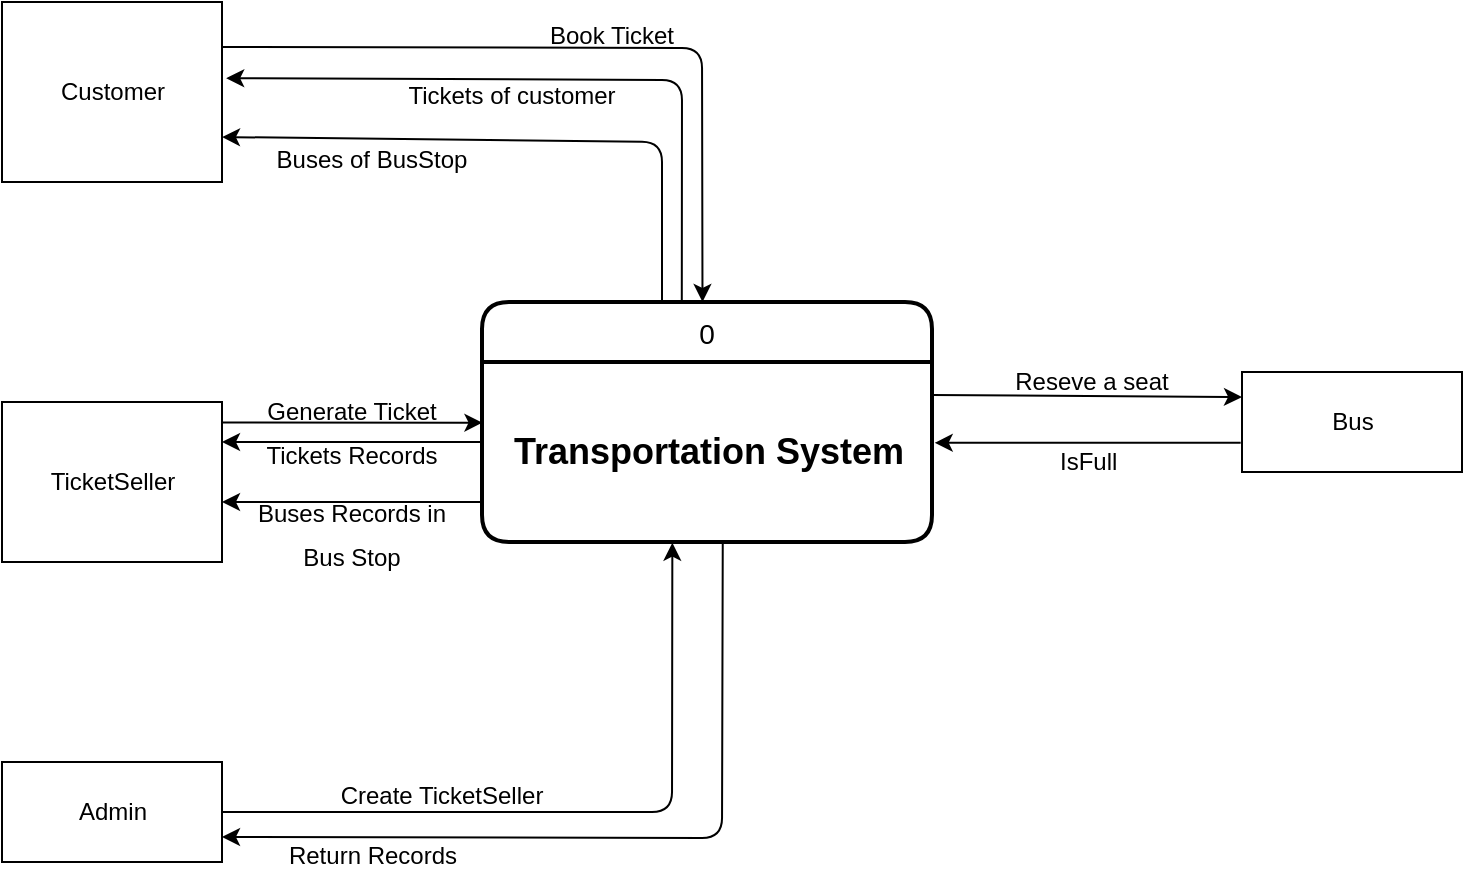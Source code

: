 <mxfile>
    <diagram id="ZgBL7YDjdLl1jlZz7kyU" name="Page-1">
        <mxGraphModel dx="292" dy="133" grid="1" gridSize="10" guides="1" tooltips="1" connect="1" arrows="1" fold="1" page="1" pageScale="1" pageWidth="850" pageHeight="1100" math="0" shadow="0">
            <root>
                <mxCell id="0"/>
                <mxCell id="1" parent="0"/>
                <mxCell id="2" value="Customer" style="html=1;" vertex="1" parent="1">
                    <mxGeometry x="90" y="550" width="110" height="90" as="geometry"/>
                </mxCell>
                <mxCell id="5" value="TicketSeller" style="html=1;" vertex="1" parent="1">
                    <mxGeometry x="90" y="750" width="110" height="80" as="geometry"/>
                </mxCell>
                <mxCell id="6" value="Admin" style="html=1;" vertex="1" parent="1">
                    <mxGeometry x="90" y="930" width="110" height="50" as="geometry"/>
                </mxCell>
                <mxCell id="12" value="Bus" style="html=1;" vertex="1" parent="1">
                    <mxGeometry x="710" y="735" width="110" height="50" as="geometry"/>
                </mxCell>
                <mxCell id="13" value="0" style="swimlane;childLayout=stackLayout;horizontal=1;startSize=30;horizontalStack=0;rounded=1;fontSize=14;fontStyle=0;strokeWidth=2;resizeParent=0;resizeLast=1;shadow=0;dashed=0;align=center;" vertex="1" parent="1">
                    <mxGeometry x="330" y="700" width="225" height="120" as="geometry"/>
                </mxCell>
                <mxCell id="15" value="&lt;b&gt;&lt;font style=&quot;font-size: 18px;&quot;&gt;Transportation System&lt;/font&gt;&lt;/b&gt;" style="text;html=1;align=center;verticalAlign=middle;resizable=0;points=[];autosize=1;strokeColor=none;fillColor=none;" vertex="1" parent="13">
                    <mxGeometry y="30" width="225" height="90" as="geometry"/>
                </mxCell>
                <mxCell id="17" value="" style="endArrow=classic;html=1;fontSize=18;exitX=1;exitY=0.5;exitDx=0;exitDy=0;entryX=0.423;entryY=1.004;entryDx=0;entryDy=0;entryPerimeter=0;" edge="1" parent="1" source="6" target="15">
                    <mxGeometry width="50" height="50" relative="1" as="geometry">
                        <mxPoint x="500" y="820" as="sourcePoint"/>
                        <mxPoint x="550" y="770" as="targetPoint"/>
                        <Array as="points">
                            <mxPoint x="425" y="955"/>
                        </Array>
                    </mxGeometry>
                </mxCell>
                <mxCell id="18" value="&lt;font style=&quot;font-size: 12px;&quot;&gt;Create TicketSeller&lt;/font&gt;" style="text;html=1;strokeColor=none;fillColor=none;align=center;verticalAlign=middle;whiteSpace=wrap;rounded=0;fontSize=18;" vertex="1" parent="1">
                    <mxGeometry x="250" y="940" width="120" height="10" as="geometry"/>
                </mxCell>
                <mxCell id="19" value="" style="endArrow=classic;html=1;fontSize=12;exitX=0.535;exitY=1.007;exitDx=0;exitDy=0;exitPerimeter=0;entryX=1;entryY=0.75;entryDx=0;entryDy=0;" edge="1" parent="1" source="15" target="6">
                    <mxGeometry width="50" height="50" relative="1" as="geometry">
                        <mxPoint x="530" y="910" as="sourcePoint"/>
                        <mxPoint x="580" y="860" as="targetPoint"/>
                        <Array as="points">
                            <mxPoint x="450" y="968"/>
                        </Array>
                    </mxGeometry>
                </mxCell>
                <mxCell id="20" value="&lt;font style=&quot;font-size: 12px;&quot;&gt;Return Records&lt;/font&gt;" style="text;html=1;strokeColor=none;fillColor=none;align=center;verticalAlign=middle;whiteSpace=wrap;rounded=0;fontSize=18;" vertex="1" parent="1">
                    <mxGeometry x="228.75" y="970" width="92.5" height="10" as="geometry"/>
                </mxCell>
                <mxCell id="21" value="" style="endArrow=classic;html=1;fontSize=12;exitX=0.999;exitY=0.128;exitDx=0;exitDy=0;entryX=0.001;entryY=0.337;entryDx=0;entryDy=0;entryPerimeter=0;exitPerimeter=0;" edge="1" parent="1" source="5" target="15">
                    <mxGeometry width="50" height="50" relative="1" as="geometry">
                        <mxPoint x="250" y="810" as="sourcePoint"/>
                        <mxPoint x="300" y="760" as="targetPoint"/>
                    </mxGeometry>
                </mxCell>
                <mxCell id="22" value="&lt;font style=&quot;font-size: 12px;&quot;&gt;Generate Ticket&lt;/font&gt;" style="text;html=1;strokeColor=none;fillColor=none;align=center;verticalAlign=middle;whiteSpace=wrap;rounded=0;fontSize=18;" vertex="1" parent="1">
                    <mxGeometry x="210" y="747.5" width="110" height="10" as="geometry"/>
                </mxCell>
                <mxCell id="23" value="" style="endArrow=classic;html=1;fontSize=12;entryX=1;entryY=0.25;entryDx=0;entryDy=0;exitX=0;exitY=0.444;exitDx=0;exitDy=0;exitPerimeter=0;" edge="1" parent="1" source="15" target="5">
                    <mxGeometry width="50" height="50" relative="1" as="geometry">
                        <mxPoint x="260" y="860" as="sourcePoint"/>
                        <mxPoint x="310" y="810" as="targetPoint"/>
                    </mxGeometry>
                </mxCell>
                <mxCell id="24" value="&lt;font style=&quot;font-size: 12px;&quot;&gt;Tickets Records&lt;/font&gt;" style="text;html=1;strokeColor=none;fillColor=none;align=center;verticalAlign=middle;whiteSpace=wrap;rounded=0;fontSize=18;" vertex="1" parent="1">
                    <mxGeometry x="210" y="770" width="110" height="10" as="geometry"/>
                </mxCell>
                <mxCell id="25" value="" style="endArrow=classic;html=1;fontSize=12;entryX=1;entryY=0.25;entryDx=0;entryDy=0;exitX=0;exitY=0.444;exitDx=0;exitDy=0;exitPerimeter=0;" edge="1" parent="1">
                    <mxGeometry width="50" height="50" relative="1" as="geometry">
                        <mxPoint x="330" y="799.96" as="sourcePoint"/>
                        <mxPoint x="200" y="800" as="targetPoint"/>
                    </mxGeometry>
                </mxCell>
                <mxCell id="26" value="&lt;font style=&quot;font-size: 12px;&quot;&gt;Buses Records in Bus Stop&lt;/font&gt;" style="text;html=1;strokeColor=none;fillColor=none;align=center;verticalAlign=middle;whiteSpace=wrap;rounded=0;fontSize=18;" vertex="1" parent="1">
                    <mxGeometry x="209.57" y="800" width="110" height="30" as="geometry"/>
                </mxCell>
                <mxCell id="27" value="" style="endArrow=classic;html=1;fontSize=12;exitX=1;exitY=0.25;exitDx=0;exitDy=0;entryX=0.49;entryY=0;entryDx=0;entryDy=0;entryPerimeter=0;" edge="1" parent="1" source="2" target="13">
                    <mxGeometry width="50" height="50" relative="1" as="geometry">
                        <mxPoint x="240" y="650" as="sourcePoint"/>
                        <mxPoint x="290" y="600" as="targetPoint"/>
                        <Array as="points">
                            <mxPoint x="440" y="573"/>
                        </Array>
                    </mxGeometry>
                </mxCell>
                <mxCell id="28" value="&lt;font style=&quot;font-size: 12px;&quot;&gt;Book Ticket&lt;/font&gt;" style="text;html=1;strokeColor=none;fillColor=none;align=center;verticalAlign=middle;whiteSpace=wrap;rounded=0;fontSize=18;" vertex="1" parent="1">
                    <mxGeometry x="340" y="560" width="110" height="10" as="geometry"/>
                </mxCell>
                <mxCell id="31" value="" style="endArrow=classic;html=1;fontSize=12;entryX=1.019;entryY=0.423;entryDx=0;entryDy=0;entryPerimeter=0;exitX=0.444;exitY=0;exitDx=0;exitDy=0;exitPerimeter=0;" edge="1" parent="1" source="13" target="2">
                    <mxGeometry width="50" height="50" relative="1" as="geometry">
                        <mxPoint x="230" y="650" as="sourcePoint"/>
                        <mxPoint x="280" y="600" as="targetPoint"/>
                        <Array as="points">
                            <mxPoint x="430" y="589"/>
                        </Array>
                    </mxGeometry>
                </mxCell>
                <mxCell id="32" value="&lt;span style=&quot;font-size: 12px;&quot;&gt;Tickets of customer&lt;/span&gt;" style="text;html=1;strokeColor=none;fillColor=none;align=center;verticalAlign=middle;whiteSpace=wrap;rounded=0;fontSize=18;" vertex="1" parent="1">
                    <mxGeometry x="290" y="590" width="110" height="10" as="geometry"/>
                </mxCell>
                <mxCell id="33" value="" style="endArrow=classic;html=1;fontSize=12;entryX=1;entryY=0.75;entryDx=0;entryDy=0;" edge="1" parent="1" target="2">
                    <mxGeometry width="50" height="50" relative="1" as="geometry">
                        <mxPoint x="420" y="700" as="sourcePoint"/>
                        <mxPoint x="191.0" y="610.0" as="targetPoint"/>
                        <Array as="points">
                            <mxPoint x="420" y="620"/>
                        </Array>
                    </mxGeometry>
                </mxCell>
                <mxCell id="34" value="&lt;span style=&quot;font-size: 12px;&quot;&gt;Buses of BusStop&lt;/span&gt;" style="text;html=1;strokeColor=none;fillColor=none;align=center;verticalAlign=middle;whiteSpace=wrap;rounded=0;fontSize=18;" vertex="1" parent="1">
                    <mxGeometry x="220" y="620" width="110" height="13.4" as="geometry"/>
                </mxCell>
                <mxCell id="35" value="" style="endArrow=classic;html=1;fontSize=12;entryX=0;entryY=0.25;entryDx=0;entryDy=0;exitX=0.999;exitY=0.183;exitDx=0;exitDy=0;exitPerimeter=0;" edge="1" parent="1">
                    <mxGeometry width="50" height="50" relative="1" as="geometry">
                        <mxPoint x="554.775" y="746.47" as="sourcePoint"/>
                        <mxPoint x="710" y="747.5" as="targetPoint"/>
                    </mxGeometry>
                </mxCell>
                <mxCell id="36" value="&lt;span style=&quot;font-size: 12px;&quot;&gt;Reseve a seat&lt;/span&gt;" style="text;html=1;strokeColor=none;fillColor=none;align=center;verticalAlign=middle;whiteSpace=wrap;rounded=0;fontSize=18;" vertex="1" parent="1">
                    <mxGeometry x="580" y="730" width="110" height="15" as="geometry"/>
                </mxCell>
                <mxCell id="37" value="" style="endArrow=classic;html=1;fontSize=12;entryX=1.006;entryY=0.449;entryDx=0;entryDy=0;entryPerimeter=0;exitX=-0.006;exitY=0.708;exitDx=0;exitDy=0;exitPerimeter=0;" edge="1" parent="1" source="12" target="15">
                    <mxGeometry width="50" height="50" relative="1" as="geometry">
                        <mxPoint x="610" y="820" as="sourcePoint"/>
                        <mxPoint x="660" y="770" as="targetPoint"/>
                    </mxGeometry>
                </mxCell>
                <mxCell id="38" value="&lt;span style=&quot;font-size: 12px;&quot;&gt;IsFull&amp;nbsp;&lt;/span&gt;" style="text;html=1;strokeColor=none;fillColor=none;align=center;verticalAlign=middle;whiteSpace=wrap;rounded=0;fontSize=18;" vertex="1" parent="1">
                    <mxGeometry x="620" y="770" width="30" height="15" as="geometry"/>
                </mxCell>
            </root>
        </mxGraphModel>
    </diagram>
</mxfile>